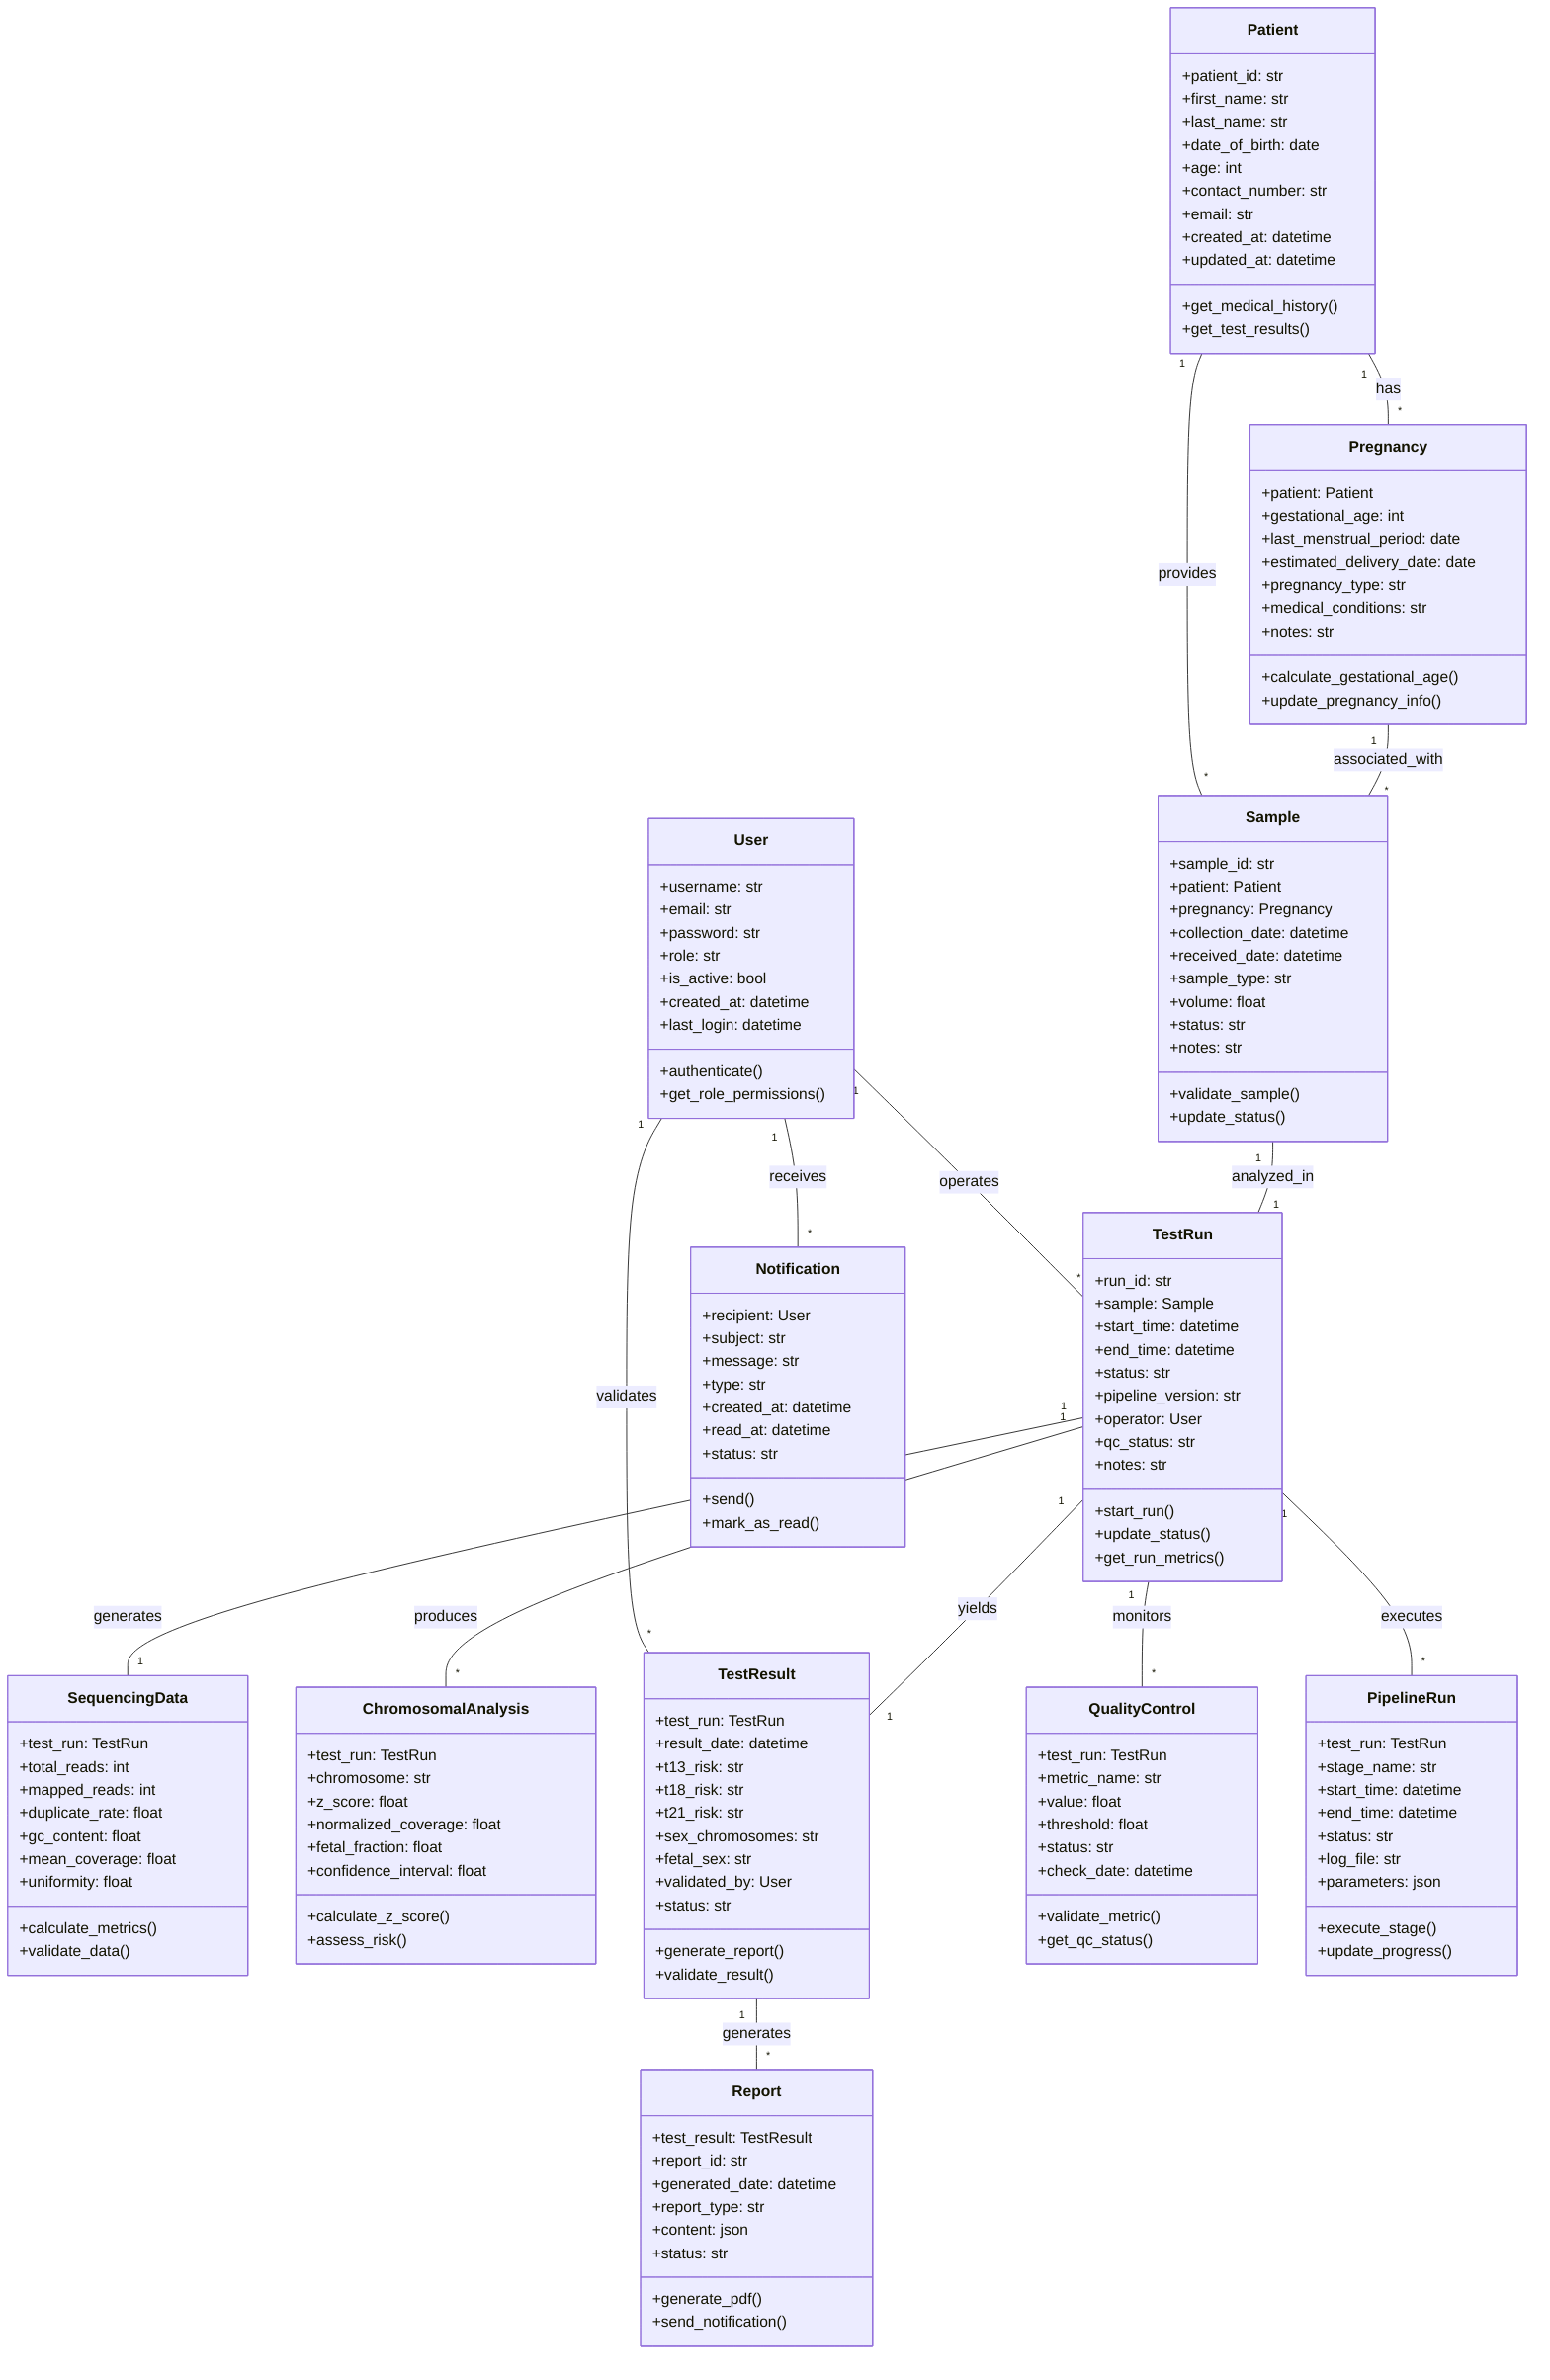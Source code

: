 classDiagram
    class User {
        +username: str
        +email: str
        +password: str
        +role: str
        +is_active: bool
        +created_at: datetime
        +last_login: datetime
        +authenticate()
        +get_role_permissions()
    }

    class Patient {
        +patient_id: str
        +first_name: str
        +last_name: str
        +date_of_birth: date
        +age: int
        +contact_number: str
        +email: str
        +created_at: datetime
        +updated_at: datetime
        +get_medical_history()
        +get_test_results()
    }

    class Pregnancy {
        +patient: Patient
        +gestational_age: int
        +last_menstrual_period: date
        +estimated_delivery_date: date
        +pregnancy_type: str
        +medical_conditions: str
        +notes: str
        +calculate_gestational_age()
        +update_pregnancy_info()
    }

    class Sample {
        +sample_id: str
        +patient: Patient
        +pregnancy: Pregnancy
        +collection_date: datetime
        +received_date: datetime
        +sample_type: str
        +volume: float
        +status: str
        +notes: str
        +validate_sample()
        +update_status()
    }

    class TestRun {
        +run_id: str
        +sample: Sample
        +start_time: datetime
        +end_time: datetime
        +status: str
        +pipeline_version: str
        +operator: User
        +qc_status: str
        +notes: str
        +start_run()
        +update_status()
        +get_run_metrics()
    }

    class SequencingData {
        +test_run: TestRun
        +total_reads: int
        +mapped_reads: int
        +duplicate_rate: float
        +gc_content: float
        +mean_coverage: float
        +uniformity: float
        +calculate_metrics()
        +validate_data()
    }

    class ChromosomalAnalysis {
        +test_run: TestRun
        +chromosome: str
        +z_score: float
        +normalized_coverage: float
        +fetal_fraction: float
        +confidence_interval: float
        +calculate_z_score()
        +assess_risk()
    }

    class TestResult {
        +test_run: TestRun
        +result_date: datetime
        +t13_risk: str
        +t18_risk: str
        +t21_risk: str
        +sex_chromosomes: str
        +fetal_sex: str
        +validated_by: User
        +status: str
        +generate_report()
        +validate_result()
    }

    class QualityControl {
        +test_run: TestRun
        +metric_name: str
        +value: float
        +threshold: float
        +status: str
        +check_date: datetime
        +validate_metric()
        +get_qc_status()
    }

    class PipelineRun {
        +test_run: TestRun
        +stage_name: str
        +start_time: datetime
        +end_time: datetime
        +status: str
        +log_file: str
        +parameters: json
        +execute_stage()
        +update_progress()
    }

    class Report {
        +test_result: TestResult
        +report_id: str
        +generated_date: datetime
        +report_type: str
        +content: json
        +status: str
        +generate_pdf()
        +send_notification()
    }

    class Notification {
        +recipient: User
        +subject: str
        +message: str
        +type: str
        +created_at: datetime
        +read_at: datetime
        +status: str
        +send()
        +mark_as_read()
    }

    User "1" -- "*" TestRun: operates
    User "1" -- "*" TestResult: validates
    Patient "1" -- "*" Sample: provides
    Patient "1" -- "*" Pregnancy: has
    Pregnancy "1" -- "*" Sample: associated_with
    Sample "1" -- "1" TestRun: analyzed_in
    TestRun "1" -- "1" SequencingData: generates
    TestRun "1" -- "*" ChromosomalAnalysis: produces
    TestRun "1" -- "1" TestResult: yields
    TestRun "1" -- "*" QualityControl: monitors
    TestRun "1" -- "*" PipelineRun: executes
    TestResult "1" -- "*" Report: generates
    User "1" -- "*" Notification: receives